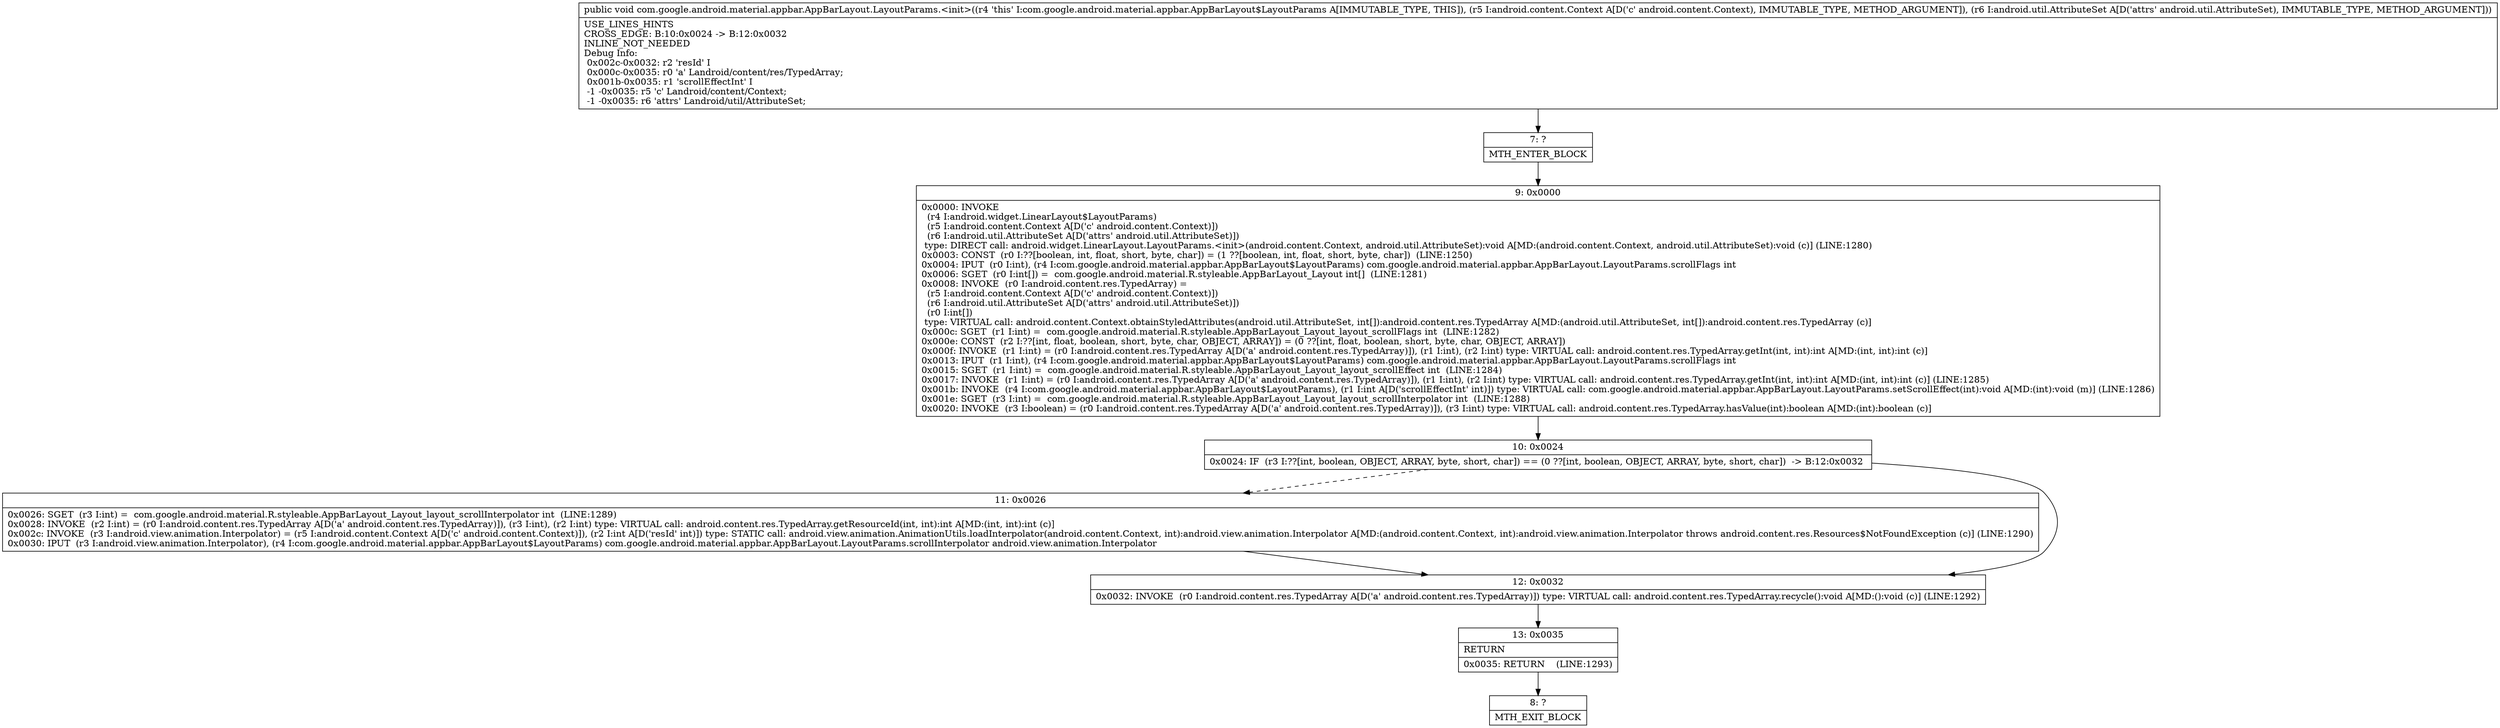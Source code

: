 digraph "CFG forcom.google.android.material.appbar.AppBarLayout.LayoutParams.\<init\>(Landroid\/content\/Context;Landroid\/util\/AttributeSet;)V" {
Node_7 [shape=record,label="{7\:\ ?|MTH_ENTER_BLOCK\l}"];
Node_9 [shape=record,label="{9\:\ 0x0000|0x0000: INVOKE  \l  (r4 I:android.widget.LinearLayout$LayoutParams)\l  (r5 I:android.content.Context A[D('c' android.content.Context)])\l  (r6 I:android.util.AttributeSet A[D('attrs' android.util.AttributeSet)])\l type: DIRECT call: android.widget.LinearLayout.LayoutParams.\<init\>(android.content.Context, android.util.AttributeSet):void A[MD:(android.content.Context, android.util.AttributeSet):void (c)] (LINE:1280)\l0x0003: CONST  (r0 I:??[boolean, int, float, short, byte, char]) = (1 ??[boolean, int, float, short, byte, char])  (LINE:1250)\l0x0004: IPUT  (r0 I:int), (r4 I:com.google.android.material.appbar.AppBarLayout$LayoutParams) com.google.android.material.appbar.AppBarLayout.LayoutParams.scrollFlags int \l0x0006: SGET  (r0 I:int[]) =  com.google.android.material.R.styleable.AppBarLayout_Layout int[]  (LINE:1281)\l0x0008: INVOKE  (r0 I:android.content.res.TypedArray) = \l  (r5 I:android.content.Context A[D('c' android.content.Context)])\l  (r6 I:android.util.AttributeSet A[D('attrs' android.util.AttributeSet)])\l  (r0 I:int[])\l type: VIRTUAL call: android.content.Context.obtainStyledAttributes(android.util.AttributeSet, int[]):android.content.res.TypedArray A[MD:(android.util.AttributeSet, int[]):android.content.res.TypedArray (c)]\l0x000c: SGET  (r1 I:int) =  com.google.android.material.R.styleable.AppBarLayout_Layout_layout_scrollFlags int  (LINE:1282)\l0x000e: CONST  (r2 I:??[int, float, boolean, short, byte, char, OBJECT, ARRAY]) = (0 ??[int, float, boolean, short, byte, char, OBJECT, ARRAY]) \l0x000f: INVOKE  (r1 I:int) = (r0 I:android.content.res.TypedArray A[D('a' android.content.res.TypedArray)]), (r1 I:int), (r2 I:int) type: VIRTUAL call: android.content.res.TypedArray.getInt(int, int):int A[MD:(int, int):int (c)]\l0x0013: IPUT  (r1 I:int), (r4 I:com.google.android.material.appbar.AppBarLayout$LayoutParams) com.google.android.material.appbar.AppBarLayout.LayoutParams.scrollFlags int \l0x0015: SGET  (r1 I:int) =  com.google.android.material.R.styleable.AppBarLayout_Layout_layout_scrollEffect int  (LINE:1284)\l0x0017: INVOKE  (r1 I:int) = (r0 I:android.content.res.TypedArray A[D('a' android.content.res.TypedArray)]), (r1 I:int), (r2 I:int) type: VIRTUAL call: android.content.res.TypedArray.getInt(int, int):int A[MD:(int, int):int (c)] (LINE:1285)\l0x001b: INVOKE  (r4 I:com.google.android.material.appbar.AppBarLayout$LayoutParams), (r1 I:int A[D('scrollEffectInt' int)]) type: VIRTUAL call: com.google.android.material.appbar.AppBarLayout.LayoutParams.setScrollEffect(int):void A[MD:(int):void (m)] (LINE:1286)\l0x001e: SGET  (r3 I:int) =  com.google.android.material.R.styleable.AppBarLayout_Layout_layout_scrollInterpolator int  (LINE:1288)\l0x0020: INVOKE  (r3 I:boolean) = (r0 I:android.content.res.TypedArray A[D('a' android.content.res.TypedArray)]), (r3 I:int) type: VIRTUAL call: android.content.res.TypedArray.hasValue(int):boolean A[MD:(int):boolean (c)]\l}"];
Node_10 [shape=record,label="{10\:\ 0x0024|0x0024: IF  (r3 I:??[int, boolean, OBJECT, ARRAY, byte, short, char]) == (0 ??[int, boolean, OBJECT, ARRAY, byte, short, char])  \-\> B:12:0x0032 \l}"];
Node_11 [shape=record,label="{11\:\ 0x0026|0x0026: SGET  (r3 I:int) =  com.google.android.material.R.styleable.AppBarLayout_Layout_layout_scrollInterpolator int  (LINE:1289)\l0x0028: INVOKE  (r2 I:int) = (r0 I:android.content.res.TypedArray A[D('a' android.content.res.TypedArray)]), (r3 I:int), (r2 I:int) type: VIRTUAL call: android.content.res.TypedArray.getResourceId(int, int):int A[MD:(int, int):int (c)]\l0x002c: INVOKE  (r3 I:android.view.animation.Interpolator) = (r5 I:android.content.Context A[D('c' android.content.Context)]), (r2 I:int A[D('resId' int)]) type: STATIC call: android.view.animation.AnimationUtils.loadInterpolator(android.content.Context, int):android.view.animation.Interpolator A[MD:(android.content.Context, int):android.view.animation.Interpolator throws android.content.res.Resources$NotFoundException (c)] (LINE:1290)\l0x0030: IPUT  (r3 I:android.view.animation.Interpolator), (r4 I:com.google.android.material.appbar.AppBarLayout$LayoutParams) com.google.android.material.appbar.AppBarLayout.LayoutParams.scrollInterpolator android.view.animation.Interpolator \l}"];
Node_12 [shape=record,label="{12\:\ 0x0032|0x0032: INVOKE  (r0 I:android.content.res.TypedArray A[D('a' android.content.res.TypedArray)]) type: VIRTUAL call: android.content.res.TypedArray.recycle():void A[MD:():void (c)] (LINE:1292)\l}"];
Node_13 [shape=record,label="{13\:\ 0x0035|RETURN\l|0x0035: RETURN    (LINE:1293)\l}"];
Node_8 [shape=record,label="{8\:\ ?|MTH_EXIT_BLOCK\l}"];
MethodNode[shape=record,label="{public void com.google.android.material.appbar.AppBarLayout.LayoutParams.\<init\>((r4 'this' I:com.google.android.material.appbar.AppBarLayout$LayoutParams A[IMMUTABLE_TYPE, THIS]), (r5 I:android.content.Context A[D('c' android.content.Context), IMMUTABLE_TYPE, METHOD_ARGUMENT]), (r6 I:android.util.AttributeSet A[D('attrs' android.util.AttributeSet), IMMUTABLE_TYPE, METHOD_ARGUMENT]))  | USE_LINES_HINTS\lCROSS_EDGE: B:10:0x0024 \-\> B:12:0x0032\lINLINE_NOT_NEEDED\lDebug Info:\l  0x002c\-0x0032: r2 'resId' I\l  0x000c\-0x0035: r0 'a' Landroid\/content\/res\/TypedArray;\l  0x001b\-0x0035: r1 'scrollEffectInt' I\l  \-1 \-0x0035: r5 'c' Landroid\/content\/Context;\l  \-1 \-0x0035: r6 'attrs' Landroid\/util\/AttributeSet;\l}"];
MethodNode -> Node_7;Node_7 -> Node_9;
Node_9 -> Node_10;
Node_10 -> Node_11[style=dashed];
Node_10 -> Node_12;
Node_11 -> Node_12;
Node_12 -> Node_13;
Node_13 -> Node_8;
}

